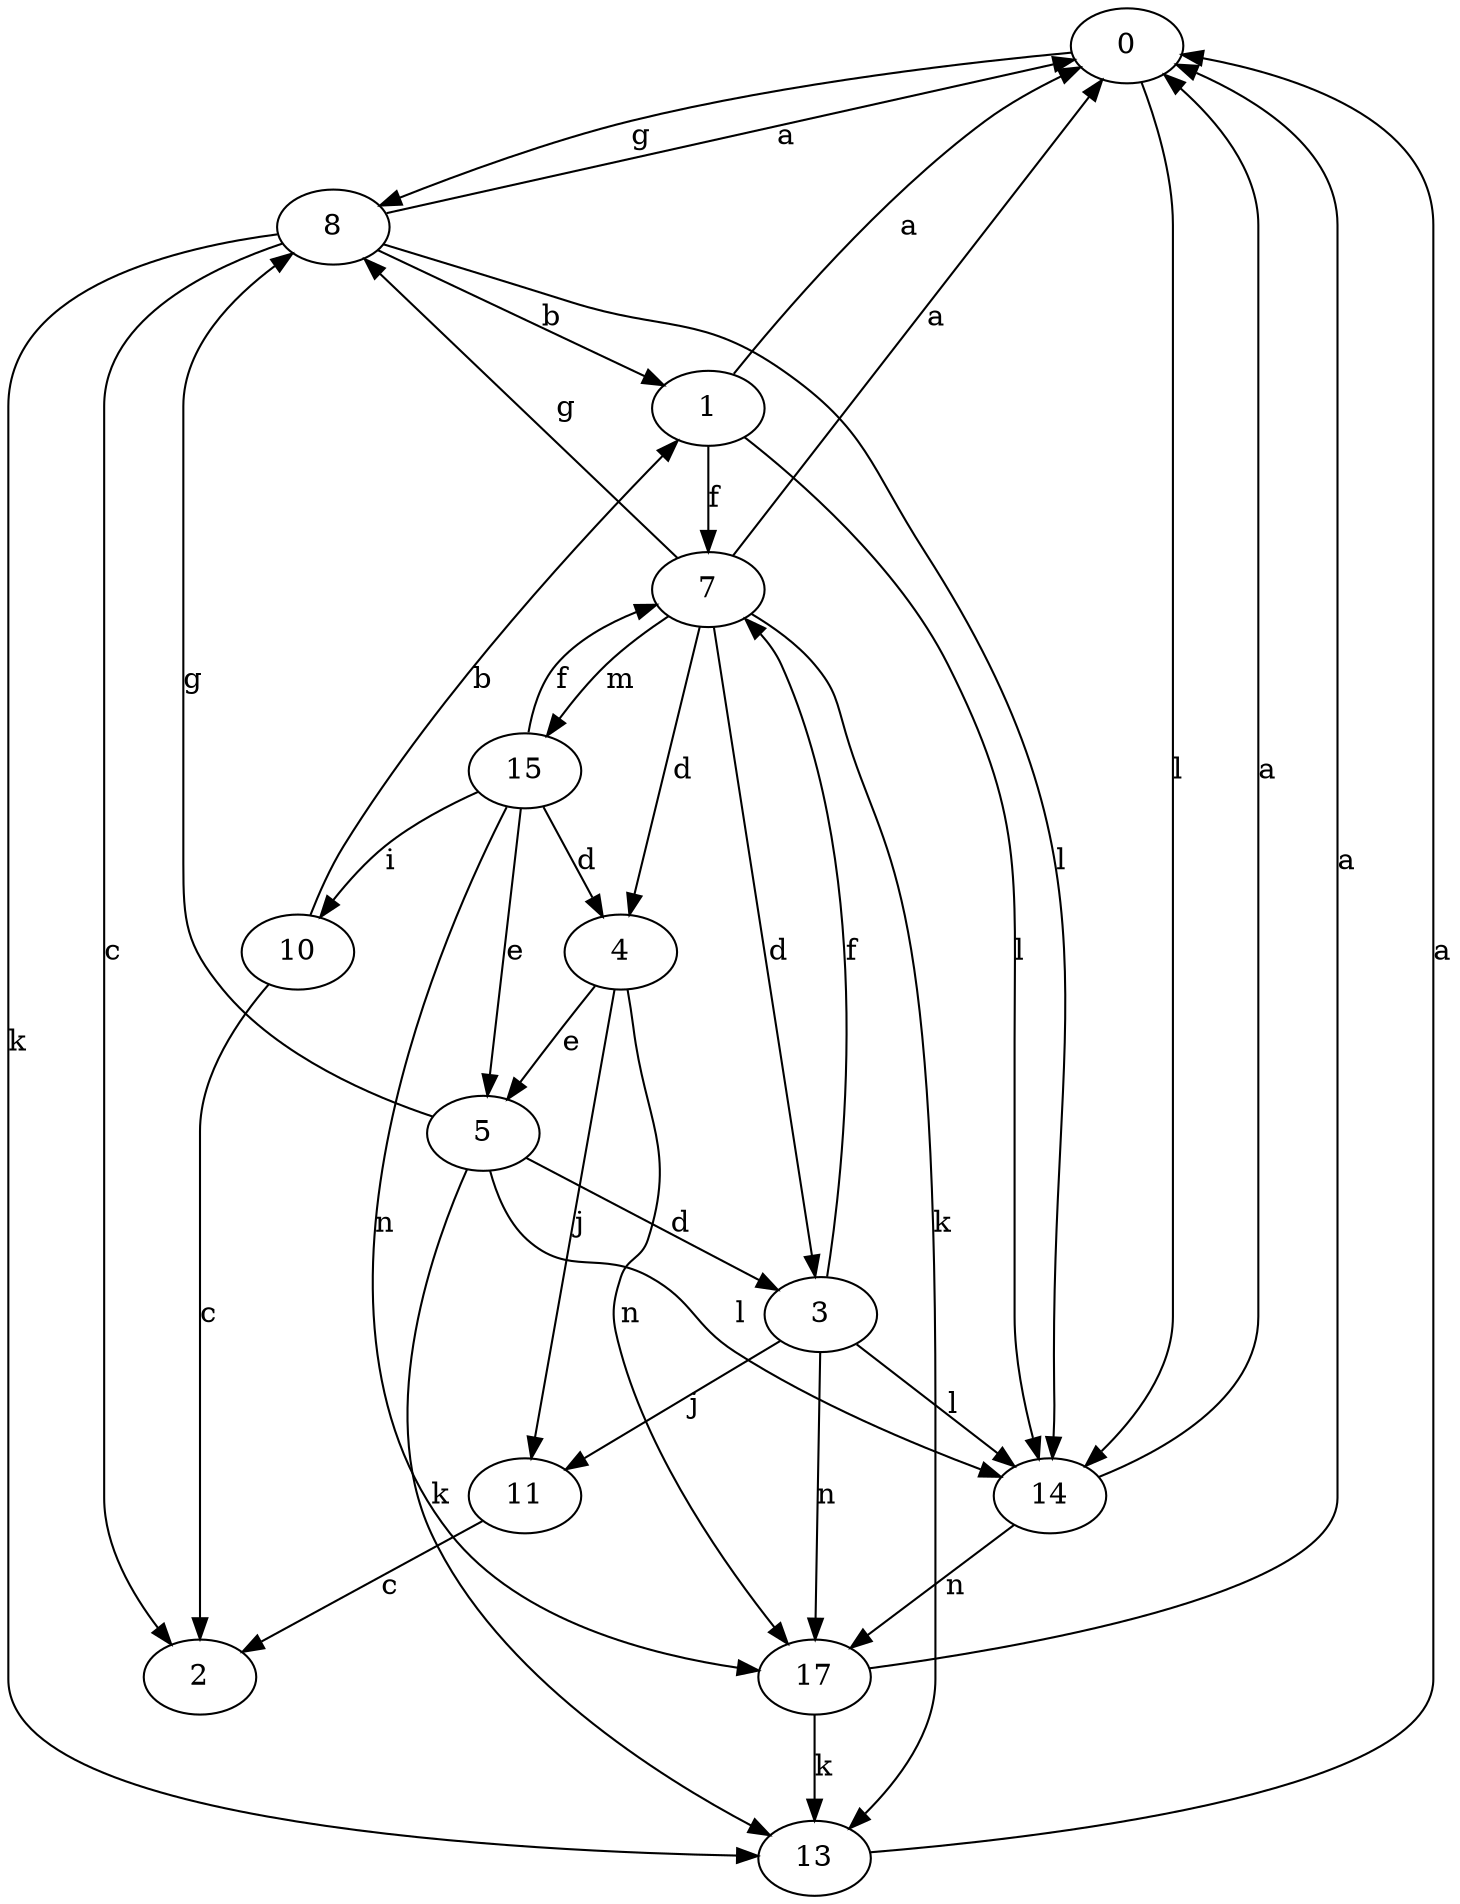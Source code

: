 strict digraph  {
0;
1;
2;
3;
4;
5;
7;
8;
10;
11;
13;
14;
15;
17;
0 -> 8  [label=g];
0 -> 14  [label=l];
1 -> 0  [label=a];
1 -> 7  [label=f];
1 -> 14  [label=l];
3 -> 7  [label=f];
3 -> 11  [label=j];
3 -> 14  [label=l];
3 -> 17  [label=n];
4 -> 5  [label=e];
4 -> 11  [label=j];
4 -> 17  [label=n];
5 -> 3  [label=d];
5 -> 8  [label=g];
5 -> 13  [label=k];
5 -> 14  [label=l];
7 -> 0  [label=a];
7 -> 3  [label=d];
7 -> 4  [label=d];
7 -> 8  [label=g];
7 -> 13  [label=k];
7 -> 15  [label=m];
8 -> 0  [label=a];
8 -> 1  [label=b];
8 -> 2  [label=c];
8 -> 13  [label=k];
8 -> 14  [label=l];
10 -> 1  [label=b];
10 -> 2  [label=c];
11 -> 2  [label=c];
13 -> 0  [label=a];
14 -> 0  [label=a];
14 -> 17  [label=n];
15 -> 4  [label=d];
15 -> 5  [label=e];
15 -> 7  [label=f];
15 -> 10  [label=i];
15 -> 17  [label=n];
17 -> 0  [label=a];
17 -> 13  [label=k];
}
